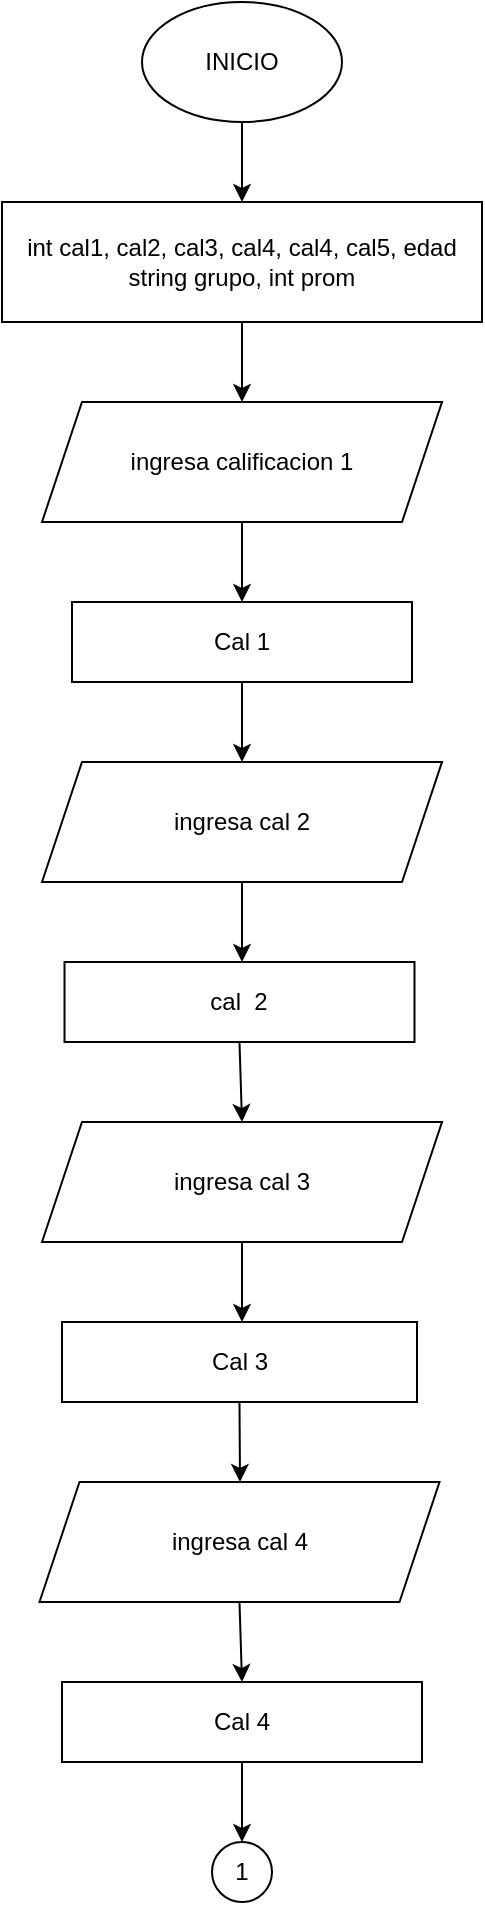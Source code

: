 <mxfile version="22.0.4" type="device" pages="2">
  <diagram name="Página-1" id="xiPghUlWG0FVDZ-jeGFu">
    <mxGraphModel dx="1434" dy="758" grid="1" gridSize="10" guides="1" tooltips="1" connect="1" arrows="1" fold="1" page="1" pageScale="1" pageWidth="827" pageHeight="1169" math="0" shadow="0">
      <root>
        <mxCell id="0" />
        <mxCell id="1" parent="0" />
        <mxCell id="7EwEz8-PtzygZJHqSghz-1" value="&lt;font style=&quot;vertical-align: inherit;&quot;&gt;&lt;font style=&quot;vertical-align: inherit;&quot;&gt;INICIO&lt;/font&gt;&lt;/font&gt;" style="ellipse;whiteSpace=wrap;html=1;" vertex="1" parent="1">
          <mxGeometry x="340" y="10" width="100" height="60" as="geometry" />
        </mxCell>
        <mxCell id="7EwEz8-PtzygZJHqSghz-2" value="" style="endArrow=classic;html=1;rounded=0;exitX=0.5;exitY=1;exitDx=0;exitDy=0;" edge="1" parent="1" source="7EwEz8-PtzygZJHqSghz-1">
          <mxGeometry width="50" height="50" relative="1" as="geometry">
            <mxPoint x="390" y="250" as="sourcePoint" />
            <mxPoint x="390" y="110" as="targetPoint" />
          </mxGeometry>
        </mxCell>
        <mxCell id="7EwEz8-PtzygZJHqSghz-3" value="&lt;font style=&quot;vertical-align: inherit;&quot;&gt;&lt;font style=&quot;vertical-align: inherit;&quot;&gt;int cal1, cal2, cal3, cal4, cal4, cal5, edad&lt;br&gt;string grupo, int prom&lt;br&gt;&lt;/font&gt;&lt;/font&gt;" style="rounded=0;whiteSpace=wrap;html=1;" vertex="1" parent="1">
          <mxGeometry x="270" y="110" width="240" height="60" as="geometry" />
        </mxCell>
        <mxCell id="7EwEz8-PtzygZJHqSghz-4" value="&lt;font style=&quot;vertical-align: inherit;&quot;&gt;&lt;font style=&quot;vertical-align: inherit;&quot;&gt;ingresa calificacion 1&lt;/font&gt;&lt;/font&gt;" style="shape=parallelogram;perimeter=parallelogramPerimeter;whiteSpace=wrap;html=1;fixedSize=1;" vertex="1" parent="1">
          <mxGeometry x="290" y="210" width="200" height="60" as="geometry" />
        </mxCell>
        <mxCell id="7EwEz8-PtzygZJHqSghz-5" value="" style="endArrow=classic;html=1;rounded=0;exitX=0.5;exitY=1;exitDx=0;exitDy=0;" edge="1" parent="1" source="7EwEz8-PtzygZJHqSghz-3">
          <mxGeometry width="50" height="50" relative="1" as="geometry">
            <mxPoint x="390" y="250" as="sourcePoint" />
            <mxPoint x="390" y="210" as="targetPoint" />
          </mxGeometry>
        </mxCell>
        <mxCell id="7EwEz8-PtzygZJHqSghz-6" value="&lt;font style=&quot;vertical-align: inherit;&quot;&gt;&lt;font style=&quot;vertical-align: inherit;&quot;&gt;Cal 1&lt;/font&gt;&lt;/font&gt;" style="rounded=0;whiteSpace=wrap;html=1;" vertex="1" parent="1">
          <mxGeometry x="305" y="310" width="170" height="40" as="geometry" />
        </mxCell>
        <mxCell id="7EwEz8-PtzygZJHqSghz-7" value="" style="endArrow=classic;html=1;rounded=0;exitX=0.5;exitY=1;exitDx=0;exitDy=0;entryX=0.5;entryY=0;entryDx=0;entryDy=0;" edge="1" parent="1" source="7EwEz8-PtzygZJHqSghz-4" target="7EwEz8-PtzygZJHqSghz-6">
          <mxGeometry width="50" height="50" relative="1" as="geometry">
            <mxPoint x="390" y="250" as="sourcePoint" />
            <mxPoint x="440" y="200" as="targetPoint" />
          </mxGeometry>
        </mxCell>
        <mxCell id="7EwEz8-PtzygZJHqSghz-8" value="" style="endArrow=classic;html=1;rounded=0;exitX=0.5;exitY=1;exitDx=0;exitDy=0;" edge="1" parent="1" source="7EwEz8-PtzygZJHqSghz-6">
          <mxGeometry width="50" height="50" relative="1" as="geometry">
            <mxPoint x="390" y="250" as="sourcePoint" />
            <mxPoint x="390" y="390" as="targetPoint" />
          </mxGeometry>
        </mxCell>
        <mxCell id="7EwEz8-PtzygZJHqSghz-9" value="&lt;font style=&quot;vertical-align: inherit;&quot;&gt;&lt;font style=&quot;vertical-align: inherit;&quot;&gt;&lt;font style=&quot;vertical-align: inherit;&quot;&gt;&lt;font style=&quot;vertical-align: inherit;&quot;&gt;ingresa cal 2&lt;/font&gt;&lt;/font&gt;&lt;/font&gt;&lt;/font&gt;" style="shape=parallelogram;perimeter=parallelogramPerimeter;whiteSpace=wrap;html=1;fixedSize=1;" vertex="1" parent="1">
          <mxGeometry x="290" y="390" width="200" height="60" as="geometry" />
        </mxCell>
        <mxCell id="7EwEz8-PtzygZJHqSghz-10" value="" style="endArrow=classic;html=1;rounded=0;exitX=0.5;exitY=1;exitDx=0;exitDy=0;" edge="1" parent="1" source="7EwEz8-PtzygZJHqSghz-9">
          <mxGeometry width="50" height="50" relative="1" as="geometry">
            <mxPoint x="390" y="580" as="sourcePoint" />
            <mxPoint x="390" y="490" as="targetPoint" />
          </mxGeometry>
        </mxCell>
        <mxCell id="7EwEz8-PtzygZJHqSghz-11" value="&lt;font style=&quot;vertical-align: inherit;&quot;&gt;&lt;font style=&quot;vertical-align: inherit;&quot;&gt;&lt;font style=&quot;vertical-align: inherit;&quot;&gt;&lt;font style=&quot;vertical-align: inherit;&quot;&gt;&lt;font style=&quot;vertical-align: inherit;&quot;&gt;&lt;font style=&quot;vertical-align: inherit;&quot;&gt;&lt;font style=&quot;vertical-align: inherit;&quot;&gt;&lt;font style=&quot;vertical-align: inherit;&quot;&gt;&lt;font style=&quot;vertical-align: inherit;&quot;&gt;&lt;font style=&quot;vertical-align: inherit;&quot;&gt;&lt;font style=&quot;vertical-align: inherit;&quot;&gt;&lt;font style=&quot;vertical-align: inherit;&quot;&gt;&lt;font style=&quot;vertical-align: inherit;&quot;&gt;&lt;font style=&quot;vertical-align: inherit;&quot;&gt;cal&amp;nbsp; 2&lt;/font&gt;&lt;/font&gt;&lt;/font&gt;&lt;/font&gt;&lt;/font&gt;&lt;/font&gt;&lt;/font&gt;&lt;/font&gt;&lt;/font&gt;&lt;/font&gt;&lt;/font&gt;&lt;/font&gt;&lt;/font&gt;&lt;/font&gt;" style="rounded=0;whiteSpace=wrap;html=1;" vertex="1" parent="1">
          <mxGeometry x="301.25" y="490" width="175" height="40" as="geometry" />
        </mxCell>
        <mxCell id="7EwEz8-PtzygZJHqSghz-12" value="" style="endArrow=classic;html=1;rounded=0;exitX=0.5;exitY=1;exitDx=0;exitDy=0;" edge="1" parent="1" source="7EwEz8-PtzygZJHqSghz-11">
          <mxGeometry width="50" height="50" relative="1" as="geometry">
            <mxPoint x="390" y="580" as="sourcePoint" />
            <mxPoint x="390" y="570" as="targetPoint" />
          </mxGeometry>
        </mxCell>
        <mxCell id="7EwEz8-PtzygZJHqSghz-13" value="&lt;font style=&quot;vertical-align: inherit;&quot;&gt;&lt;font style=&quot;vertical-align: inherit;&quot;&gt;ingresa cal 3&lt;/font&gt;&lt;/font&gt;" style="shape=parallelogram;perimeter=parallelogramPerimeter;whiteSpace=wrap;html=1;fixedSize=1;" vertex="1" parent="1">
          <mxGeometry x="290" y="570" width="200" height="60" as="geometry" />
        </mxCell>
        <mxCell id="7EwEz8-PtzygZJHqSghz-15" value="" style="endArrow=classic;html=1;rounded=0;exitX=0.5;exitY=1;exitDx=0;exitDy=0;" edge="1" parent="1" source="7EwEz8-PtzygZJHqSghz-13">
          <mxGeometry width="50" height="50" relative="1" as="geometry">
            <mxPoint x="390" y="580" as="sourcePoint" />
            <mxPoint x="390" y="670" as="targetPoint" />
          </mxGeometry>
        </mxCell>
        <mxCell id="7EwEz8-PtzygZJHqSghz-16" value="&lt;font style=&quot;vertical-align: inherit;&quot;&gt;&lt;font style=&quot;vertical-align: inherit;&quot;&gt;Cal 3&lt;/font&gt;&lt;/font&gt;" style="rounded=0;whiteSpace=wrap;html=1;" vertex="1" parent="1">
          <mxGeometry x="300" y="670" width="177.5" height="40" as="geometry" />
        </mxCell>
        <mxCell id="7EwEz8-PtzygZJHqSghz-17" value="" style="endArrow=classic;html=1;rounded=0;exitX=0.5;exitY=1;exitDx=0;exitDy=0;" edge="1" parent="1" source="7EwEz8-PtzygZJHqSghz-16">
          <mxGeometry width="50" height="50" relative="1" as="geometry">
            <mxPoint x="390" y="580" as="sourcePoint" />
            <mxPoint x="389" y="750" as="targetPoint" />
          </mxGeometry>
        </mxCell>
        <mxCell id="7EwEz8-PtzygZJHqSghz-18" value="&lt;font style=&quot;vertical-align: inherit;&quot;&gt;&lt;font style=&quot;vertical-align: inherit;&quot;&gt;ingresa cal 4&lt;/font&gt;&lt;/font&gt;" style="shape=parallelogram;perimeter=parallelogramPerimeter;whiteSpace=wrap;html=1;fixedSize=1;" vertex="1" parent="1">
          <mxGeometry x="288.75" y="750" width="200" height="60" as="geometry" />
        </mxCell>
        <mxCell id="7EwEz8-PtzygZJHqSghz-19" value="" style="endArrow=classic;html=1;rounded=0;exitX=0.5;exitY=1;exitDx=0;exitDy=0;" edge="1" parent="1" source="7EwEz8-PtzygZJHqSghz-18">
          <mxGeometry width="50" height="50" relative="1" as="geometry">
            <mxPoint x="390" y="850" as="sourcePoint" />
            <mxPoint x="390" y="850" as="targetPoint" />
          </mxGeometry>
        </mxCell>
        <mxCell id="7EwEz8-PtzygZJHqSghz-20" value="&lt;font style=&quot;vertical-align: inherit;&quot;&gt;&lt;font style=&quot;vertical-align: inherit;&quot;&gt;Cal 4&lt;/font&gt;&lt;/font&gt;" style="rounded=0;whiteSpace=wrap;html=1;" vertex="1" parent="1">
          <mxGeometry x="300" y="850" width="180" height="40" as="geometry" />
        </mxCell>
        <mxCell id="7EwEz8-PtzygZJHqSghz-21" value="" style="endArrow=classic;html=1;rounded=0;exitX=0.5;exitY=1;exitDx=0;exitDy=0;" edge="1" parent="1" source="7EwEz8-PtzygZJHqSghz-20">
          <mxGeometry width="50" height="50" relative="1" as="geometry">
            <mxPoint x="390" y="850" as="sourcePoint" />
            <mxPoint x="390" y="930" as="targetPoint" />
          </mxGeometry>
        </mxCell>
        <mxCell id="7EwEz8-PtzygZJHqSghz-22" value="&lt;font style=&quot;vertical-align: inherit;&quot;&gt;&lt;font style=&quot;vertical-align: inherit;&quot;&gt;1&lt;/font&gt;&lt;/font&gt;" style="ellipse;whiteSpace=wrap;html=1;aspect=fixed;" vertex="1" parent="1">
          <mxGeometry x="375" y="930" width="30" height="30" as="geometry" />
        </mxCell>
      </root>
    </mxGraphModel>
  </diagram>
  <diagram id="uS3xjfJoLtYK58X7UzpC" name="Página-2">
    <mxGraphModel dx="1434" dy="758" grid="1" gridSize="10" guides="1" tooltips="1" connect="1" arrows="1" fold="1" page="1" pageScale="1" pageWidth="827" pageHeight="1169" math="0" shadow="0">
      <root>
        <mxCell id="0" />
        <mxCell id="1" parent="0" />
        <mxCell id="iNqdNBhJyVy_k3XLHL68-1" value="1" style="ellipse;whiteSpace=wrap;html=1;aspect=fixed;" vertex="1" parent="1">
          <mxGeometry x="384" y="30" width="30" height="30" as="geometry" />
        </mxCell>
        <mxCell id="iNqdNBhJyVy_k3XLHL68-2" value="" style="endArrow=classic;html=1;rounded=0;exitX=0.5;exitY=1;exitDx=0;exitDy=0;" edge="1" parent="1" source="iNqdNBhJyVy_k3XLHL68-1">
          <mxGeometry width="50" height="50" relative="1" as="geometry">
            <mxPoint x="390" y="350" as="sourcePoint" />
            <mxPoint x="399" y="100" as="targetPoint" />
          </mxGeometry>
        </mxCell>
        <mxCell id="iNqdNBhJyVy_k3XLHL68-3" value="ingresa cal 5" style="shape=parallelogram;perimeter=parallelogramPerimeter;whiteSpace=wrap;html=1;fixedSize=1;" vertex="1" parent="1">
          <mxGeometry x="313.5" y="100" width="171" height="60" as="geometry" />
        </mxCell>
        <mxCell id="iNqdNBhJyVy_k3XLHL68-4" value="" style="endArrow=classic;html=1;rounded=0;exitX=0.5;exitY=1;exitDx=0;exitDy=0;" edge="1" parent="1" source="iNqdNBhJyVy_k3XLHL68-3">
          <mxGeometry width="50" height="50" relative="1" as="geometry">
            <mxPoint x="390" y="350" as="sourcePoint" />
            <mxPoint x="399" y="200" as="targetPoint" />
          </mxGeometry>
        </mxCell>
        <mxCell id="iNqdNBhJyVy_k3XLHL68-5" value="cal 5&amp;nbsp;" style="rounded=0;whiteSpace=wrap;html=1;" vertex="1" parent="1">
          <mxGeometry x="309.5" y="200" width="179" height="40" as="geometry" />
        </mxCell>
        <mxCell id="iNqdNBhJyVy_k3XLHL68-6" value="" style="endArrow=classic;html=1;rounded=0;exitX=0.5;exitY=1;exitDx=0;exitDy=0;" edge="1" parent="1" source="iNqdNBhJyVy_k3XLHL68-5">
          <mxGeometry width="50" height="50" relative="1" as="geometry">
            <mxPoint x="390" y="350" as="sourcePoint" />
            <mxPoint x="399" y="280" as="targetPoint" />
          </mxGeometry>
        </mxCell>
        <mxCell id="iNqdNBhJyVy_k3XLHL68-7" value="ingresa grupo" style="shape=parallelogram;perimeter=parallelogramPerimeter;whiteSpace=wrap;html=1;fixedSize=1;" vertex="1" parent="1">
          <mxGeometry x="313.5" y="280" width="176.5" height="60" as="geometry" />
        </mxCell>
        <mxCell id="iNqdNBhJyVy_k3XLHL68-8" value="" style="endArrow=classic;html=1;rounded=0;entryX=0.479;entryY=0;entryDx=0;entryDy=0;entryPerimeter=0;" edge="1" parent="1" target="iNqdNBhJyVy_k3XLHL68-9">
          <mxGeometry width="50" height="50" relative="1" as="geometry">
            <mxPoint x="398" y="340" as="sourcePoint" />
            <mxPoint x="400" y="370" as="targetPoint" />
          </mxGeometry>
        </mxCell>
        <mxCell id="iNqdNBhJyVy_k3XLHL68-9" value="grupo" style="rounded=0;whiteSpace=wrap;html=1;" vertex="1" parent="1">
          <mxGeometry x="313.5" y="380" width="180.5" height="40" as="geometry" />
        </mxCell>
        <mxCell id="iNqdNBhJyVy_k3XLHL68-10" value="" style="endArrow=classic;html=1;rounded=0;" edge="1" parent="1">
          <mxGeometry width="50" height="50" relative="1" as="geometry">
            <mxPoint x="400" y="420" as="sourcePoint" />
            <mxPoint x="400" y="460" as="targetPoint" />
          </mxGeometry>
        </mxCell>
        <mxCell id="iNqdNBhJyVy_k3XLHL68-11" value="ingresa edad" style="shape=parallelogram;perimeter=parallelogramPerimeter;whiteSpace=wrap;html=1;fixedSize=1;" vertex="1" parent="1">
          <mxGeometry x="309.5" y="460" width="180.5" height="60" as="geometry" />
        </mxCell>
        <mxCell id="iNqdNBhJyVy_k3XLHL68-12" value="edad" style="rounded=0;whiteSpace=wrap;html=1;" vertex="1" parent="1">
          <mxGeometry x="308.75" y="564.5" width="180.5" height="40" as="geometry" />
        </mxCell>
        <mxCell id="iNqdNBhJyVy_k3XLHL68-13" value="" style="endArrow=classic;html=1;rounded=0;exitX=0.5;exitY=1;exitDx=0;exitDy=0;" edge="1" parent="1" source="iNqdNBhJyVy_k3XLHL68-11">
          <mxGeometry width="50" height="50" relative="1" as="geometry">
            <mxPoint x="390" y="350" as="sourcePoint" />
            <mxPoint x="400" y="560" as="targetPoint" />
          </mxGeometry>
        </mxCell>
        <mxCell id="iNqdNBhJyVy_k3XLHL68-14" value="" style="endArrow=classic;html=1;rounded=0;exitX=0.5;exitY=1;exitDx=0;exitDy=0;" edge="1" parent="1" source="iNqdNBhJyVy_k3XLHL68-12">
          <mxGeometry width="50" height="50" relative="1" as="geometry">
            <mxPoint x="390" y="750" as="sourcePoint" />
            <mxPoint x="399" y="650" as="targetPoint" />
          </mxGeometry>
        </mxCell>
        <mxCell id="iNqdNBhJyVy_k3XLHL68-15" value="2" style="ellipse;whiteSpace=wrap;html=1;aspect=fixed;" vertex="1" parent="1">
          <mxGeometry x="384" y="650" width="30" height="30" as="geometry" />
        </mxCell>
        <mxCell id="iNqdNBhJyVy_k3XLHL68-16" value="" style="endArrow=classic;html=1;rounded=0;exitX=0.5;exitY=1;exitDx=0;exitDy=0;" edge="1" parent="1" source="iNqdNBhJyVy_k3XLHL68-15">
          <mxGeometry width="50" height="50" relative="1" as="geometry">
            <mxPoint x="390" y="750" as="sourcePoint" />
            <mxPoint x="400" y="710" as="targetPoint" />
          </mxGeometry>
        </mxCell>
        <mxCell id="iNqdNBhJyVy_k3XLHL68-17" value="Prom=Cal1+Cal2+Cal3+Cal4+Cal5" style="shape=parallelogram;perimeter=parallelogramPerimeter;whiteSpace=wrap;html=1;fixedSize=1;" vertex="1" parent="1">
          <mxGeometry x="293.37" y="710" width="211.25" height="40" as="geometry" />
        </mxCell>
        <mxCell id="iNqdNBhJyVy_k3XLHL68-18" value="" style="endArrow=classic;html=1;rounded=0;" edge="1" parent="1">
          <mxGeometry width="50" height="50" relative="1" as="geometry">
            <mxPoint x="400" y="750" as="sourcePoint" />
            <mxPoint x="400" y="780" as="targetPoint" />
          </mxGeometry>
        </mxCell>
        <mxCell id="iNqdNBhJyVy_k3XLHL68-20" value="Si prom&lt;br&gt;&amp;gt;=7" style="rhombus;whiteSpace=wrap;html=1;" vertex="1" parent="1">
          <mxGeometry x="318.57" y="780" width="159" height="60" as="geometry" />
        </mxCell>
        <mxCell id="iNqdNBhJyVy_k3XLHL68-22" value="" style="endArrow=classic;html=1;rounded=0;" edge="1" parent="1">
          <mxGeometry relative="1" as="geometry">
            <mxPoint x="477.57" y="809" as="sourcePoint" />
            <mxPoint x="538.32" y="809.5" as="targetPoint" />
          </mxGeometry>
        </mxCell>
        <mxCell id="iNqdNBhJyVy_k3XLHL68-23" value="no" style="edgeLabel;resizable=0;html=1;align=center;verticalAlign=middle;" connectable="0" vertex="1" parent="iNqdNBhJyVy_k3XLHL68-22">
          <mxGeometry relative="1" as="geometry" />
        </mxCell>
        <mxCell id="iNqdNBhJyVy_k3XLHL68-25" value="esta no competente" style="shape=parallelogram;perimeter=parallelogramPerimeter;whiteSpace=wrap;html=1;fixedSize=1;" vertex="1" parent="1">
          <mxGeometry x="530" y="790" width="130" height="40" as="geometry" />
        </mxCell>
        <mxCell id="iNqdNBhJyVy_k3XLHL68-26" value="" style="endArrow=classic;html=1;rounded=0;exitX=1;exitY=0.5;exitDx=0;exitDy=0;" edge="1" parent="1" source="iNqdNBhJyVy_k3XLHL68-25">
          <mxGeometry width="50" height="50" relative="1" as="geometry">
            <mxPoint x="390" y="880" as="sourcePoint" />
            <mxPoint x="690" y="810" as="targetPoint" />
          </mxGeometry>
        </mxCell>
        <mxCell id="iNqdNBhJyVy_k3XLHL68-27" value="4" style="ellipse;whiteSpace=wrap;html=1;aspect=fixed;" vertex="1" parent="1">
          <mxGeometry x="690" y="795" width="30" height="30" as="geometry" />
        </mxCell>
        <mxCell id="iNqdNBhJyVy_k3XLHL68-29" value="eres competente" style="shape=parallelogram;perimeter=parallelogramPerimeter;whiteSpace=wrap;html=1;fixedSize=1;" vertex="1" parent="1">
          <mxGeometry x="321.94" y="880" width="155.63" height="50" as="geometry" />
        </mxCell>
        <mxCell id="iNqdNBhJyVy_k3XLHL68-30" value="" style="endArrow=classic;html=1;rounded=0;exitX=0.5;exitY=1;exitDx=0;exitDy=0;" edge="1" parent="1" source="iNqdNBhJyVy_k3XLHL68-20">
          <mxGeometry relative="1" as="geometry">
            <mxPoint x="400" y="860" as="sourcePoint" />
            <mxPoint x="400" y="880" as="targetPoint" />
          </mxGeometry>
        </mxCell>
        <mxCell id="iNqdNBhJyVy_k3XLHL68-32" value="" style="endArrow=classic;html=1;rounded=0;exitX=0.5;exitY=1;exitDx=0;exitDy=0;entryX=0.5;entryY=0;entryDx=0;entryDy=0;" edge="1" parent="1" source="iNqdNBhJyVy_k3XLHL68-29" target="iNqdNBhJyVy_k3XLHL68-33">
          <mxGeometry width="50" height="50" relative="1" as="geometry">
            <mxPoint x="390" y="880" as="sourcePoint" />
            <mxPoint x="400" y="960" as="targetPoint" />
          </mxGeometry>
        </mxCell>
        <mxCell id="iNqdNBhJyVy_k3XLHL68-33" value="Grupo&lt;br&gt;==&lt;br&gt;305" style="rhombus;whiteSpace=wrap;html=1;" vertex="1" parent="1">
          <mxGeometry x="331.99" y="970" width="135.53" height="60" as="geometry" />
        </mxCell>
        <mxCell id="iNqdNBhJyVy_k3XLHL68-34" value="" style="endArrow=classic;html=1;rounded=0;exitX=0.5;exitY=1;exitDx=0;exitDy=0;" edge="1" parent="1" source="iNqdNBhJyVy_k3XLHL68-33">
          <mxGeometry relative="1" as="geometry">
            <mxPoint x="360" y="860" as="sourcePoint" />
            <mxPoint x="400" y="1070" as="targetPoint" />
          </mxGeometry>
        </mxCell>
        <mxCell id="iNqdNBhJyVy_k3XLHL68-35" value="si" style="edgeLabel;resizable=0;html=1;align=center;verticalAlign=middle;" connectable="0" vertex="1" parent="iNqdNBhJyVy_k3XLHL68-34">
          <mxGeometry relative="1" as="geometry" />
        </mxCell>
        <mxCell id="iNqdNBhJyVy_k3XLHL68-36" value="programas" style="shape=parallelogram;perimeter=parallelogramPerimeter;whiteSpace=wrap;html=1;fixedSize=1;" vertex="1" parent="1">
          <mxGeometry x="322.72" y="1070" width="158.06" height="50" as="geometry" />
        </mxCell>
        <mxCell id="iNqdNBhJyVy_k3XLHL68-37" value="" style="endArrow=classic;html=1;rounded=0;exitX=0.5;exitY=1;exitDx=0;exitDy=0;entryX=0.5;entryY=0;entryDx=0;entryDy=0;" edge="1" parent="1" source="iNqdNBhJyVy_k3XLHL68-36" target="iNqdNBhJyVy_k3XLHL68-40">
          <mxGeometry width="50" height="50" relative="1" as="geometry">
            <mxPoint x="390" y="880" as="sourcePoint" />
            <mxPoint x="400" y="1150" as="targetPoint" />
          </mxGeometry>
        </mxCell>
        <mxCell id="iNqdNBhJyVy_k3XLHL68-40" value="3" style="ellipse;whiteSpace=wrap;html=1;aspect=fixed;" vertex="1" parent="1">
          <mxGeometry x="386.25" y="1160" width="31" height="31" as="geometry" />
        </mxCell>
        <mxCell id="iNqdNBhJyVy_k3XLHL68-44" value="" style="endArrow=classic;html=1;rounded=0;exitX=0.959;exitY=0.533;exitDx=0;exitDy=0;exitPerimeter=0;" edge="1" parent="1" source="iNqdNBhJyVy_k3XLHL68-33">
          <mxGeometry relative="1" as="geometry">
            <mxPoint x="360" y="1060" as="sourcePoint" />
            <mxPoint x="520" y="1002" as="targetPoint" />
          </mxGeometry>
        </mxCell>
        <mxCell id="iNqdNBhJyVy_k3XLHL68-45" value="no" style="edgeLabel;resizable=0;html=1;align=center;verticalAlign=middle;" connectable="0" vertex="1" parent="iNqdNBhJyVy_k3XLHL68-44">
          <mxGeometry relative="1" as="geometry" />
        </mxCell>
        <mxCell id="iNqdNBhJyVy_k3XLHL68-46" value="eres de medios digitales" style="shape=parallelogram;perimeter=parallelogramPerimeter;whiteSpace=wrap;html=1;fixedSize=1;" vertex="1" parent="1">
          <mxGeometry x="510" y="980" width="130" height="40" as="geometry" />
        </mxCell>
        <mxCell id="iNqdNBhJyVy_k3XLHL68-47" value="" style="endArrow=classic;html=1;rounded=0;" edge="1" parent="1">
          <mxGeometry width="50" height="50" relative="1" as="geometry">
            <mxPoint x="401.25" y="1191" as="sourcePoint" />
            <mxPoint x="401.25" y="1241" as="targetPoint" />
          </mxGeometry>
        </mxCell>
        <mxCell id="iNqdNBhJyVy_k3XLHL68-49" value="edad&lt;br&gt;&amp;gt;=&lt;br&gt;18" style="rhombus;whiteSpace=wrap;html=1;" vertex="1" parent="1">
          <mxGeometry x="337.88" y="1240" width="131.75" height="60" as="geometry" />
        </mxCell>
        <mxCell id="iNqdNBhJyVy_k3XLHL68-50" value="" style="endArrow=classic;html=1;rounded=0;" edge="1" parent="1">
          <mxGeometry relative="1" as="geometry">
            <mxPoint x="469.63" y="1269.5" as="sourcePoint" />
            <mxPoint x="540" y="1270" as="targetPoint" />
          </mxGeometry>
        </mxCell>
        <mxCell id="iNqdNBhJyVy_k3XLHL68-51" value="no" style="edgeLabel;resizable=0;html=1;align=center;verticalAlign=middle;" connectable="0" vertex="1" parent="iNqdNBhJyVy_k3XLHL68-50">
          <mxGeometry relative="1" as="geometry" />
        </mxCell>
        <mxCell id="iNqdNBhJyVy_k3XLHL68-53" value="eres menor&amp;nbsp;" style="shape=parallelogram;perimeter=parallelogramPerimeter;whiteSpace=wrap;html=1;fixedSize=1;" vertex="1" parent="1">
          <mxGeometry x="530" y="1250" width="130" height="40" as="geometry" />
        </mxCell>
        <mxCell id="iNqdNBhJyVy_k3XLHL68-54" value="" style="endArrow=classic;html=1;rounded=0;exitX=0.5;exitY=1;exitDx=0;exitDy=0;" edge="1" parent="1" source="iNqdNBhJyVy_k3XLHL68-49">
          <mxGeometry relative="1" as="geometry">
            <mxPoint x="360" y="1120" as="sourcePoint" />
            <mxPoint x="404" y="1350" as="targetPoint" />
          </mxGeometry>
        </mxCell>
        <mxCell id="iNqdNBhJyVy_k3XLHL68-55" value="si" style="edgeLabel;resizable=0;html=1;align=center;verticalAlign=middle;" connectable="0" vertex="1" parent="iNqdNBhJyVy_k3XLHL68-54">
          <mxGeometry relative="1" as="geometry" />
        </mxCell>
        <mxCell id="iNqdNBhJyVy_k3XLHL68-56" value="eres mayor&amp;nbsp;" style="shape=parallelogram;perimeter=parallelogramPerimeter;whiteSpace=wrap;html=1;fixedSize=1;" vertex="1" parent="1">
          <mxGeometry x="338.76" y="1350" width="130" height="40" as="geometry" />
        </mxCell>
        <mxCell id="iNqdNBhJyVy_k3XLHL68-57" value="" style="endArrow=classic;html=1;rounded=0;exitX=0.5;exitY=1;exitDx=0;exitDy=0;" edge="1" parent="1" source="iNqdNBhJyVy_k3XLHL68-56">
          <mxGeometry width="50" height="50" relative="1" as="geometry">
            <mxPoint x="390" y="1350" as="sourcePoint" />
            <mxPoint x="404" y="1440" as="targetPoint" />
          </mxGeometry>
        </mxCell>
        <mxCell id="iNqdNBhJyVy_k3XLHL68-58" value="FIN" style="ellipse;whiteSpace=wrap;html=1;" vertex="1" parent="1">
          <mxGeometry x="348.75" y="1440" width="110" height="70" as="geometry" />
        </mxCell>
        <mxCell id="iNqdNBhJyVy_k3XLHL68-59" value="" style="endArrow=classic;html=1;rounded=0;exitX=1;exitY=0.5;exitDx=0;exitDy=0;" edge="1" parent="1" source="iNqdNBhJyVy_k3XLHL68-56">
          <mxGeometry width="50" height="50" relative="1" as="geometry">
            <mxPoint x="390" y="1350" as="sourcePoint" />
            <mxPoint x="510" y="1370" as="targetPoint" />
          </mxGeometry>
        </mxCell>
        <mxCell id="iNqdNBhJyVy_k3XLHL68-60" value="4" style="ellipse;whiteSpace=wrap;html=1;aspect=fixed;" vertex="1" parent="1">
          <mxGeometry x="510" y="1355" width="35" height="35" as="geometry" />
        </mxCell>
      </root>
    </mxGraphModel>
  </diagram>
</mxfile>
